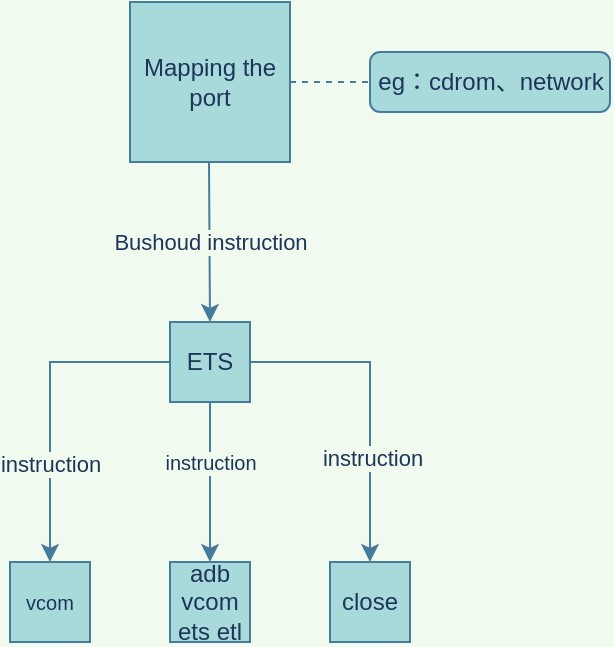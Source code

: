 <mxfile version="20.3.6" type="github">
  <diagram id="fmseIaOjjs-eAHK-xDfi" name="第 1 页">
    <mxGraphModel dx="980" dy="548" grid="1" gridSize="10" guides="1" tooltips="1" connect="1" arrows="1" fold="1" page="1" pageScale="1" pageWidth="827" pageHeight="1169" background="#F1FAEE" math="0" shadow="0">
      <root>
        <mxCell id="0" />
        <mxCell id="1" parent="0" />
        <mxCell id="8K6lKA2GL5SgwA1hCUVS-1" value="Mapping the port" style="whiteSpace=wrap;html=1;aspect=fixed;fillColor=#A8DADC;strokeColor=#457B9D;rounded=0;shadow=0;glass=0;sketch=0;fontColor=#1D3557;" vertex="1" parent="1">
          <mxGeometry x="320" y="160" width="80" height="80" as="geometry" />
        </mxCell>
        <mxCell id="8K6lKA2GL5SgwA1hCUVS-2" value="" style="endArrow=classic;html=1;rounded=0;labelBackgroundColor=#F1FAEE;strokeColor=#457B9D;fontColor=#1D3557;" edge="1" parent="1">
          <mxGeometry relative="1" as="geometry">
            <mxPoint x="359.5" y="240" as="sourcePoint" />
            <mxPoint x="360" y="320" as="targetPoint" />
          </mxGeometry>
        </mxCell>
        <mxCell id="8K6lKA2GL5SgwA1hCUVS-3" value="Bushoud instruction" style="edgeLabel;resizable=0;html=1;align=center;verticalAlign=middle;rounded=0;shadow=0;glass=0;sketch=0;fillColor=#A8DADC;labelBackgroundColor=#F1FAEE;fontColor=#1D3557;" connectable="0" vertex="1" parent="8K6lKA2GL5SgwA1hCUVS-2">
          <mxGeometry relative="1" as="geometry" />
        </mxCell>
        <mxCell id="8K6lKA2GL5SgwA1hCUVS-4" value="ETS" style="whiteSpace=wrap;html=1;aspect=fixed;rounded=0;shadow=0;glass=0;sketch=0;fillColor=#A8DADC;strokeColor=#457B9D;fontColor=#1D3557;" vertex="1" parent="1">
          <mxGeometry x="340" y="320" width="40" height="40" as="geometry" />
        </mxCell>
        <mxCell id="8K6lKA2GL5SgwA1hCUVS-5" value="&lt;span style=&quot;font-size: 10px;&quot;&gt;vcom&lt;/span&gt;" style="whiteSpace=wrap;html=1;aspect=fixed;rounded=0;shadow=0;glass=0;sketch=0;fillColor=#A8DADC;strokeColor=#457B9D;fontColor=#1D3557;" vertex="1" parent="1">
          <mxGeometry x="260" y="440" width="40" height="40" as="geometry" />
        </mxCell>
        <mxCell id="8K6lKA2GL5SgwA1hCUVS-6" value="adb vcom ets etl" style="whiteSpace=wrap;html=1;aspect=fixed;rounded=0;shadow=0;glass=0;sketch=0;fillColor=#A8DADC;strokeColor=#457B9D;fontColor=#1D3557;" vertex="1" parent="1">
          <mxGeometry x="340" y="440" width="40" height="40" as="geometry" />
        </mxCell>
        <mxCell id="8K6lKA2GL5SgwA1hCUVS-7" value="close" style="whiteSpace=wrap;html=1;aspect=fixed;rounded=0;shadow=0;glass=0;sketch=0;fillColor=#A8DADC;strokeColor=#457B9D;fontColor=#1D3557;" vertex="1" parent="1">
          <mxGeometry x="420" y="440" width="40" height="40" as="geometry" />
        </mxCell>
        <mxCell id="8K6lKA2GL5SgwA1hCUVS-9" value="" style="edgeStyle=elbowEdgeStyle;elbow=vertical;endArrow=classic;html=1;rounded=0;fontSize=10;exitX=0;exitY=0.5;exitDx=0;exitDy=0;entryX=0.5;entryY=0;entryDx=0;entryDy=0;labelBackgroundColor=#F1FAEE;strokeColor=#457B9D;fontColor=#1D3557;" edge="1" parent="1" source="8K6lKA2GL5SgwA1hCUVS-4" target="8K6lKA2GL5SgwA1hCUVS-5">
          <mxGeometry width="50" height="50" relative="1" as="geometry">
            <mxPoint x="290" y="400" as="sourcePoint" />
            <mxPoint x="330" y="430" as="targetPoint" />
            <Array as="points">
              <mxPoint x="310" y="340" />
            </Array>
          </mxGeometry>
        </mxCell>
        <mxCell id="8K6lKA2GL5SgwA1hCUVS-20" value="instruction" style="edgeLabel;html=1;align=center;verticalAlign=middle;resizable=0;points=[];fontColor=#1D3557;labelBackgroundColor=#F1FAEE;" vertex="1" connectable="0" parent="8K6lKA2GL5SgwA1hCUVS-9">
          <mxGeometry x="0.292" y="-1" relative="1" as="geometry">
            <mxPoint x="1" y="7" as="offset" />
          </mxGeometry>
        </mxCell>
        <mxCell id="8K6lKA2GL5SgwA1hCUVS-12" value="" style="edgeStyle=elbowEdgeStyle;elbow=vertical;endArrow=classic;html=1;rounded=0;fontSize=10;exitX=1;exitY=0.5;exitDx=0;exitDy=0;entryX=0.5;entryY=0;entryDx=0;entryDy=0;labelBackgroundColor=#F1FAEE;strokeColor=#457B9D;fontColor=#1D3557;" edge="1" parent="1" source="8K6lKA2GL5SgwA1hCUVS-4" target="8K6lKA2GL5SgwA1hCUVS-7">
          <mxGeometry width="50" height="50" relative="1" as="geometry">
            <mxPoint x="500" y="340" as="sourcePoint" />
            <mxPoint x="440" y="400" as="targetPoint" />
            <Array as="points">
              <mxPoint x="420" y="340" />
            </Array>
          </mxGeometry>
        </mxCell>
        <mxCell id="8K6lKA2GL5SgwA1hCUVS-21" value="instruction" style="edgeLabel;html=1;align=center;verticalAlign=middle;resizable=0;points=[];fontColor=#1D3557;labelBackgroundColor=#F1FAEE;" vertex="1" connectable="0" parent="8K6lKA2GL5SgwA1hCUVS-12">
          <mxGeometry x="0.349" y="1" relative="1" as="geometry">
            <mxPoint as="offset" />
          </mxGeometry>
        </mxCell>
        <mxCell id="8K6lKA2GL5SgwA1hCUVS-13" value="instruction" style="edgeStyle=elbowEdgeStyle;elbow=vertical;endArrow=classic;html=1;rounded=0;fontSize=10;exitX=0;exitY=0.5;exitDx=0;exitDy=0;entryX=0.5;entryY=0;entryDx=0;entryDy=0;labelBackgroundColor=#F1FAEE;strokeColor=#457B9D;fontColor=#1D3557;" edge="1" parent="1" target="8K6lKA2GL5SgwA1hCUVS-6">
          <mxGeometry x="-0.25" width="50" height="50" relative="1" as="geometry">
            <mxPoint x="360" y="360" as="sourcePoint" />
            <mxPoint x="300" y="420" as="targetPoint" />
            <Array as="points" />
            <mxPoint as="offset" />
          </mxGeometry>
        </mxCell>
        <mxCell id="8K6lKA2GL5SgwA1hCUVS-15" style="edgeStyle=orthogonalEdgeStyle;rounded=0;orthogonalLoop=1;jettySize=auto;html=1;exitX=0.5;exitY=1;exitDx=0;exitDy=0;strokeColor=#457B9D;fontColor=#1D3557;fillColor=#A8DADC;labelBackgroundColor=#F1FAEE;" edge="1" parent="1">
          <mxGeometry relative="1" as="geometry">
            <mxPoint x="465" y="200" as="sourcePoint" />
            <mxPoint x="465" y="200" as="targetPoint" />
          </mxGeometry>
        </mxCell>
        <mxCell id="8K6lKA2GL5SgwA1hCUVS-16" style="edgeStyle=orthogonalEdgeStyle;rounded=0;orthogonalLoop=1;jettySize=auto;html=1;exitX=0.5;exitY=1;exitDx=0;exitDy=0;strokeColor=#457B9D;fontColor=#1D3557;fillColor=#A8DADC;labelBackgroundColor=#F1FAEE;" edge="1" parent="1">
          <mxGeometry relative="1" as="geometry">
            <mxPoint x="465" y="200" as="sourcePoint" />
            <mxPoint x="465" y="200" as="targetPoint" />
          </mxGeometry>
        </mxCell>
        <mxCell id="8K6lKA2GL5SgwA1hCUVS-22" style="edgeStyle=orthogonalEdgeStyle;rounded=0;orthogonalLoop=1;jettySize=auto;html=1;exitX=0.5;exitY=1;exitDx=0;exitDy=0;strokeColor=#457B9D;fontColor=#1D3557;fillColor=#A8DADC;labelBackgroundColor=#F1FAEE;" edge="1" parent="1">
          <mxGeometry relative="1" as="geometry">
            <mxPoint x="465" y="200" as="sourcePoint" />
            <mxPoint x="465" y="200" as="targetPoint" />
          </mxGeometry>
        </mxCell>
        <mxCell id="8K6lKA2GL5SgwA1hCUVS-24" value="eg：cdrom、network" style="html=1;rounded=1;absoluteArcSize=1;arcSize=10;strokeColor=#457B9D;fontColor=#1D3557;fillColor=#A8DADC;" vertex="1" parent="1">
          <mxGeometry x="440" y="185" width="120" height="30" as="geometry" />
        </mxCell>
        <mxCell id="8K6lKA2GL5SgwA1hCUVS-26" value="" style="endArrow=none;dashed=1;html=1;rounded=0;strokeColor=#457B9D;fontColor=#1D3557;fillColor=#A8DADC;entryX=0;entryY=0.5;entryDx=0;entryDy=0;labelBackgroundColor=#F1FAEE;" edge="1" parent="1" target="8K6lKA2GL5SgwA1hCUVS-24">
          <mxGeometry width="50" height="50" relative="1" as="geometry">
            <mxPoint x="400" y="200" as="sourcePoint" />
            <mxPoint x="450" y="150" as="targetPoint" />
          </mxGeometry>
        </mxCell>
      </root>
    </mxGraphModel>
  </diagram>
</mxfile>
